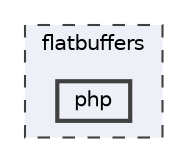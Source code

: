 digraph "flatbuffers/php"
{
 // LATEX_PDF_SIZE
  bgcolor="transparent";
  edge [fontname=Helvetica,fontsize=10,labelfontname=Helvetica,labelfontsize=10];
  node [fontname=Helvetica,fontsize=10,shape=box,height=0.2,width=0.4];
  compound=true
  subgraph clusterdir_aab3332a77760f74556dcb4aee61b405 {
    graph [ bgcolor="#edf0f7", pencolor="grey25", label="flatbuffers", fontname=Helvetica,fontsize=10 style="filled,dashed", URL="dir_aab3332a77760f74556dcb4aee61b405.html",tooltip=""]
  dir_daf6d82a54e7c0f70a4e6283c8c1d8e7 [label="php", fillcolor="#edf0f7", color="grey25", style="filled,bold", URL="dir_daf6d82a54e7c0f70a4e6283c8c1d8e7.html",tooltip=""];
  }
}
